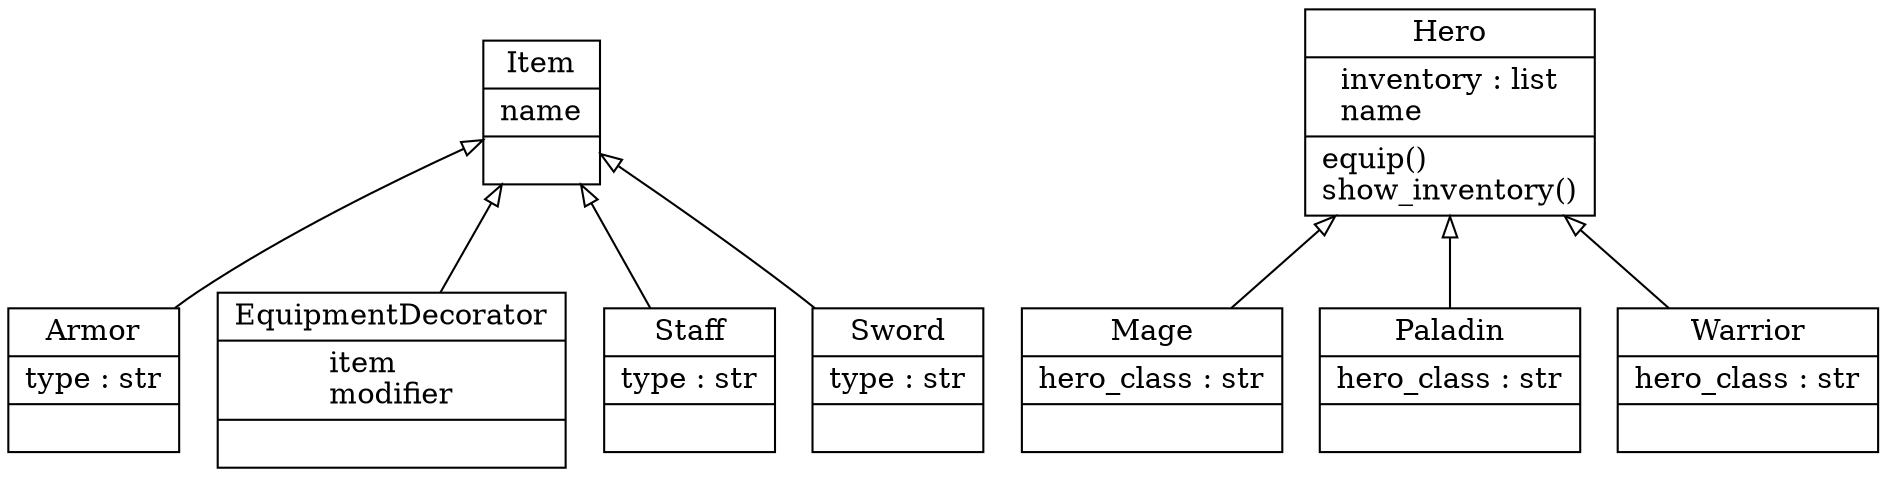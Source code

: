 digraph "classes" {
rankdir=BT
charset="utf-8"
"herous.Armor" [color="black", fontcolor="black", label=<{Armor|type : str<br ALIGN="LEFT"/>|}>, shape="record", style="solid"];
"herous.EquipmentDecorator" [color="black", fontcolor="black", label=<{EquipmentDecorator|item<br ALIGN="LEFT"/>modifier<br ALIGN="LEFT"/>|}>, shape="record", style="solid"];
"herous.Hero" [color="black", fontcolor="black", label=<{Hero|inventory : list<br ALIGN="LEFT"/>name<br ALIGN="LEFT"/>|equip()<br ALIGN="LEFT"/>show_inventory()<br ALIGN="LEFT"/>}>, shape="record", style="solid"];
"herous.Item" [color="black", fontcolor="black", label=<{Item|name<br ALIGN="LEFT"/>|}>, shape="record", style="solid"];
"herous.Mage" [color="black", fontcolor="black", label=<{Mage|hero_class : str<br ALIGN="LEFT"/>|}>, shape="record", style="solid"];
"herous.Paladin" [color="black", fontcolor="black", label=<{Paladin|hero_class : str<br ALIGN="LEFT"/>|}>, shape="record", style="solid"];
"herous.Staff" [color="black", fontcolor="black", label=<{Staff|type : str<br ALIGN="LEFT"/>|}>, shape="record", style="solid"];
"herous.Sword" [color="black", fontcolor="black", label=<{Sword|type : str<br ALIGN="LEFT"/>|}>, shape="record", style="solid"];
"herous.Warrior" [color="black", fontcolor="black", label=<{Warrior|hero_class : str<br ALIGN="LEFT"/>|}>, shape="record", style="solid"];
"herous.Armor" -> "herous.Item" [arrowhead="empty", arrowtail="none"];
"herous.EquipmentDecorator" -> "herous.Item" [arrowhead="empty", arrowtail="none"];
"herous.Mage" -> "herous.Hero" [arrowhead="empty", arrowtail="none"];
"herous.Paladin" -> "herous.Hero" [arrowhead="empty", arrowtail="none"];
"herous.Staff" -> "herous.Item" [arrowhead="empty", arrowtail="none"];
"herous.Sword" -> "herous.Item" [arrowhead="empty", arrowtail="none"];
"herous.Warrior" -> "herous.Hero" [arrowhead="empty", arrowtail="none"];
}
